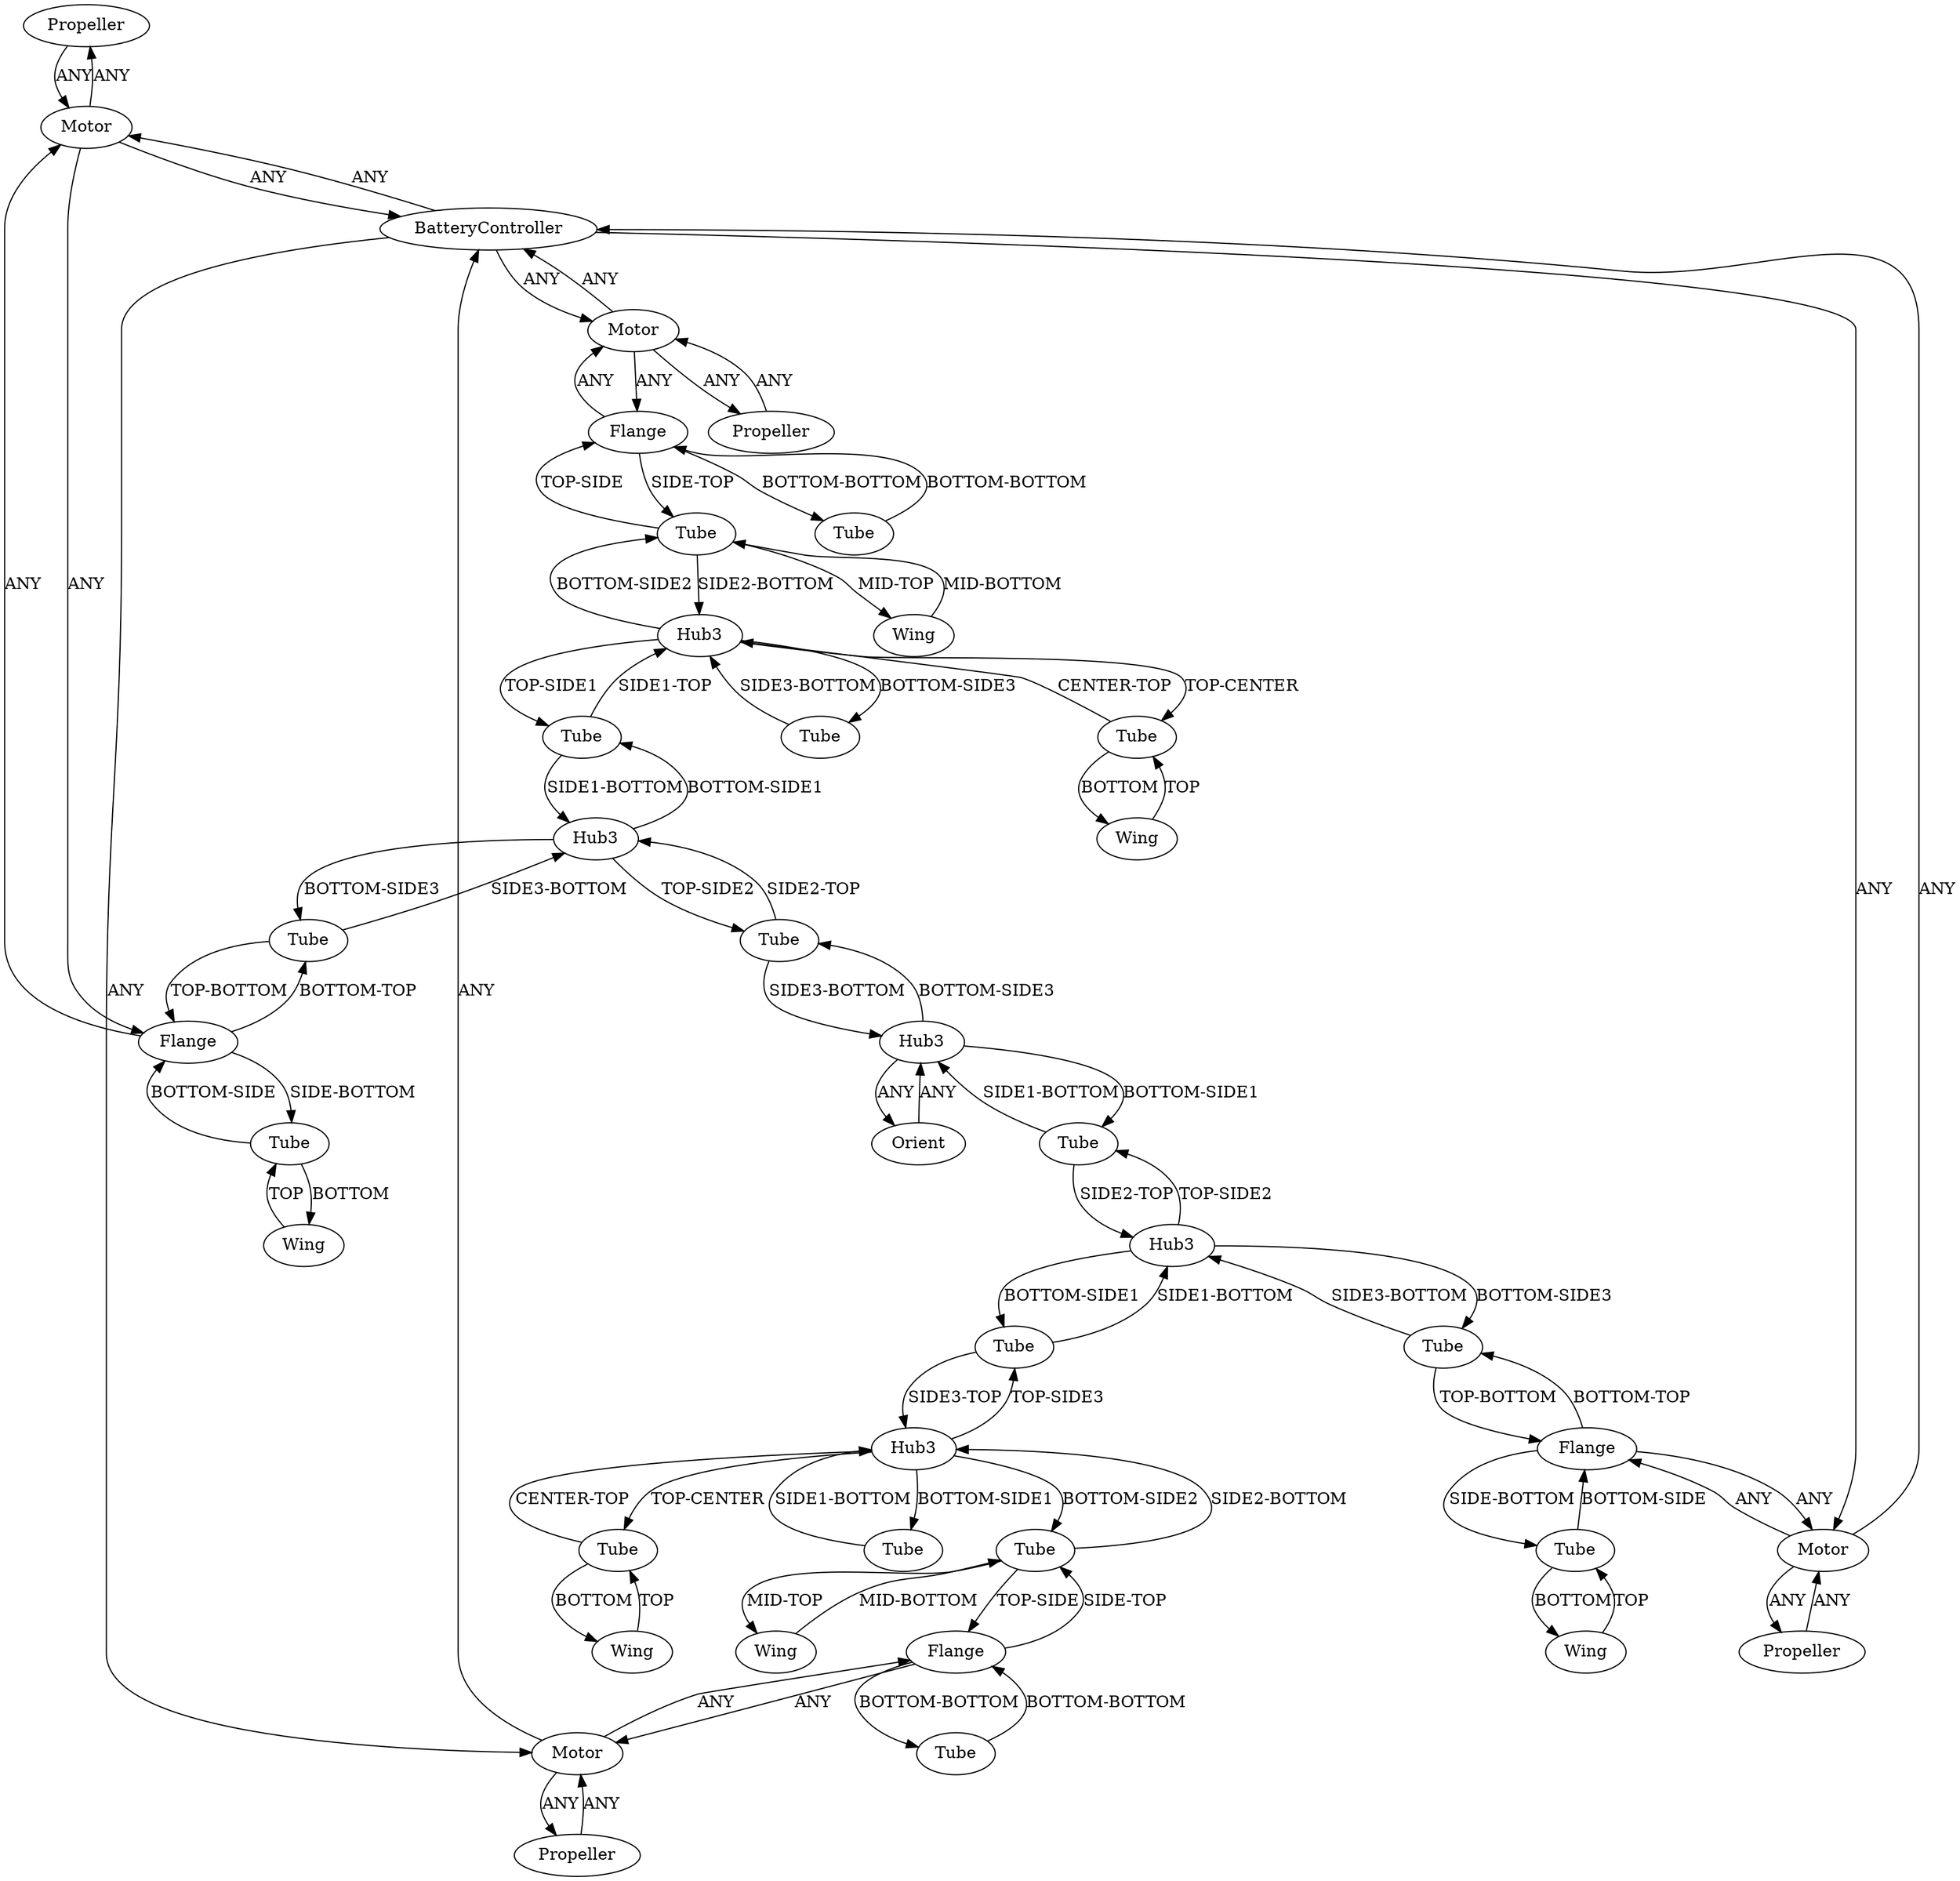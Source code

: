 /* Created by igraph 0.10.2 */
digraph {
  0 [
    instance=Propeller_instance_1
    label=Propeller
  ];
  1 [
    instance=Tube_instance_1
    label=Tube
  ];
  2 [
    instance=Orient
    label=Orient
  ];
  3 [
    instance=Wing_instance_1
    label=Wing
  ];
  4 [
    instance=Tube_instance_2
    label=Tube
  ];
  5 [
    instance=Tube_instance_3
    label=Tube
  ];
  6 [
    instance=Wing_instance_2
    label=Wing
  ];
  7 [
    instance=Tube_instance_4
    label=Tube
  ];
  8 [
    instance=Flange_instance_1
    label=Flange
  ];
  9 [
    instance=Flange_instance_2
    label=Flange
  ];
  10 [
    instance=Tube_instance_5
    label=Tube
  ];
  11 [
    instance=Propeller_instance_2
    label=Propeller
  ];
  12 [
    instance=Tube_instance_6
    label=Tube
  ];
  13 [
    instance=Hub3_instance_1
    label=Hub3
  ];
  14 [
    instance=Wing_instance_3
    label=Wing
  ];
  15 [
    instance=Hub3_instance_2
    label=Hub3
  ];
  16 [
    instance=Wing_instance_4
    label=Wing
  ];
  17 [
    instance=Flange_instance_3
    label=Flange
  ];
  18 [
    instance=BatteryController_instance_1
    label=BatteryController
  ];
  19 [
    instance=Tube_instance_7
    label=Tube
  ];
  20 [
    instance=Motor_instance_1
    label=Motor
  ];
  21 [
    instance=Propeller_instance_3
    label=Propeller
  ];
  22 [
    instance=Tube_instance_8
    label=Tube
  ];
  23 [
    instance=Propeller_instance_4
    label=Propeller
  ];
  24 [
    instance=Tube_instance_9
    label=Tube
  ];
  25 [
    instance=Tube_instance_10
    label=Tube
  ];
  26 [
    instance=Hub3_instance_3
    label=Hub3
  ];
  27 [
    instance=Tube_instance_11
    label=Tube
  ];
  28 [
    instance=Tube_instance_12
    label=Tube
  ];
  29 [
    instance=Tube_instance_13
    label=Tube
  ];
  30 [
    instance=Motor_instance_2
    label=Motor
  ];
  31 [
    instance=Motor_instance_3
    label=Motor
  ];
  32 [
    instance=Tube_instance_14
    label=Tube
  ];
  33 [
    instance=Wing_instance_5
    label=Wing
  ];
  34 [
    instance=Hub3_instance_4
    label=Hub3
  ];
  35 [
    instance=Hub3_instance_5
    label=Hub3
  ];
  36 [
    instance=Flange_instance_4
    label=Flange
  ];
  37 [
    instance=Tube_instance_15
    label=Tube
  ];
  38 [
    instance=Tube_instance_16
    label=Tube
  ];
  39 [
    instance=Motor_instance_4
    label=Motor
  ];
  40 [
    instance=Wing_instance_6
    label=Wing
  ];

  0 -> 20 [
    label=ANY
  ];
  1 -> 15 [
    label="SIDE3-BOTTOM"
  ];
  1 -> 8 [
    label="TOP-BOTTOM"
  ];
  2 -> 26 [
    label=ANY
  ];
  3 -> 38 [
    label=TOP
  ];
  4 -> 16 [
    label=BOTTOM
  ];
  4 -> 9 [
    label="BOTTOM-SIDE"
  ];
  5 -> 13 [
    label="SIDE3-TOP"
  ];
  5 -> 34 [
    label="SIDE1-BOTTOM"
  ];
  6 -> 10 [
    label="MID-BOTTOM"
  ];
  7 -> 15 [
    label="SIDE1-BOTTOM"
  ];
  7 -> 35 [
    label="SIDE1-TOP"
  ];
  8 -> 25 [
    label="SIDE-BOTTOM"
  ];
  8 -> 1 [
    label="BOTTOM-TOP"
  ];
  8 -> 20 [
    label=ANY
  ];
  9 -> 4 [
    label="SIDE-BOTTOM"
  ];
  9 -> 30 [
    label=ANY
  ];
  9 -> 37 [
    label="BOTTOM-TOP"
  ];
  10 -> 35 [
    label="SIDE2-BOTTOM"
  ];
  10 -> 17 [
    label="TOP-SIDE"
  ];
  10 -> 6 [
    label="MID-TOP"
  ];
  11 -> 30 [
    label=ANY
  ];
  12 -> 36 [
    label="BOTTOM-BOTTOM"
  ];
  13 -> 24 [
    label="TOP-CENTER"
  ];
  13 -> 32 [
    label="BOTTOM-SIDE1"
  ];
  13 -> 5 [
    label="TOP-SIDE3"
  ];
  13 -> 22 [
    label="BOTTOM-SIDE2"
  ];
  14 -> 24 [
    label=TOP
  ];
  15 -> 7 [
    label="BOTTOM-SIDE1"
  ];
  15 -> 27 [
    label="TOP-SIDE2"
  ];
  15 -> 1 [
    label="BOTTOM-SIDE3"
  ];
  16 -> 4 [
    label=TOP
  ];
  17 -> 10 [
    label="SIDE-TOP"
  ];
  17 -> 29 [
    label="BOTTOM-BOTTOM"
  ];
  17 -> 39 [
    label=ANY
  ];
  18 -> 20 [
    label=ANY
  ];
  18 -> 31 [
    label=ANY
  ];
  18 -> 30 [
    label=ANY
  ];
  18 -> 39 [
    label=ANY
  ];
  19 -> 26 [
    label="SIDE1-BOTTOM"
  ];
  19 -> 34 [
    label="SIDE2-TOP"
  ];
  20 -> 8 [
    label=ANY
  ];
  20 -> 0 [
    label=ANY
  ];
  20 -> 18 [
    label=ANY
  ];
  21 -> 39 [
    label=ANY
  ];
  22 -> 33 [
    label="MID-TOP"
  ];
  22 -> 13 [
    label="SIDE2-BOTTOM"
  ];
  22 -> 36 [
    label="TOP-SIDE"
  ];
  23 -> 31 [
    label=ANY
  ];
  24 -> 14 [
    label=BOTTOM
  ];
  24 -> 13 [
    label="CENTER-TOP"
  ];
  25 -> 8 [
    label="BOTTOM-SIDE"
  ];
  25 -> 40 [
    label=BOTTOM
  ];
  26 -> 2 [
    label=ANY
  ];
  26 -> 19 [
    label="BOTTOM-SIDE1"
  ];
  26 -> 27 [
    label="BOTTOM-SIDE3"
  ];
  27 -> 15 [
    label="SIDE2-TOP"
  ];
  27 -> 26 [
    label="SIDE3-BOTTOM"
  ];
  28 -> 35 [
    label="SIDE3-BOTTOM"
  ];
  29 -> 17 [
    label="BOTTOM-BOTTOM"
  ];
  30 -> 9 [
    label=ANY
  ];
  30 -> 11 [
    label=ANY
  ];
  30 -> 18 [
    label=ANY
  ];
  31 -> 23 [
    label=ANY
  ];
  31 -> 18 [
    label=ANY
  ];
  31 -> 36 [
    label=ANY
  ];
  32 -> 13 [
    label="SIDE1-BOTTOM"
  ];
  33 -> 22 [
    label="MID-BOTTOM"
  ];
  34 -> 37 [
    label="BOTTOM-SIDE3"
  ];
  34 -> 19 [
    label="TOP-SIDE2"
  ];
  34 -> 5 [
    label="BOTTOM-SIDE1"
  ];
  35 -> 7 [
    label="TOP-SIDE1"
  ];
  35 -> 38 [
    label="TOP-CENTER"
  ];
  35 -> 28 [
    label="BOTTOM-SIDE3"
  ];
  35 -> 10 [
    label="BOTTOM-SIDE2"
  ];
  36 -> 31 [
    label=ANY
  ];
  36 -> 22 [
    label="SIDE-TOP"
  ];
  36 -> 12 [
    label="BOTTOM-BOTTOM"
  ];
  37 -> 9 [
    label="TOP-BOTTOM"
  ];
  37 -> 34 [
    label="SIDE3-BOTTOM"
  ];
  38 -> 3 [
    label=BOTTOM
  ];
  38 -> 35 [
    label="CENTER-TOP"
  ];
  39 -> 21 [
    label=ANY
  ];
  39 -> 17 [
    label=ANY
  ];
  39 -> 18 [
    label=ANY
  ];
  40 -> 25 [
    label=TOP
  ];
}
